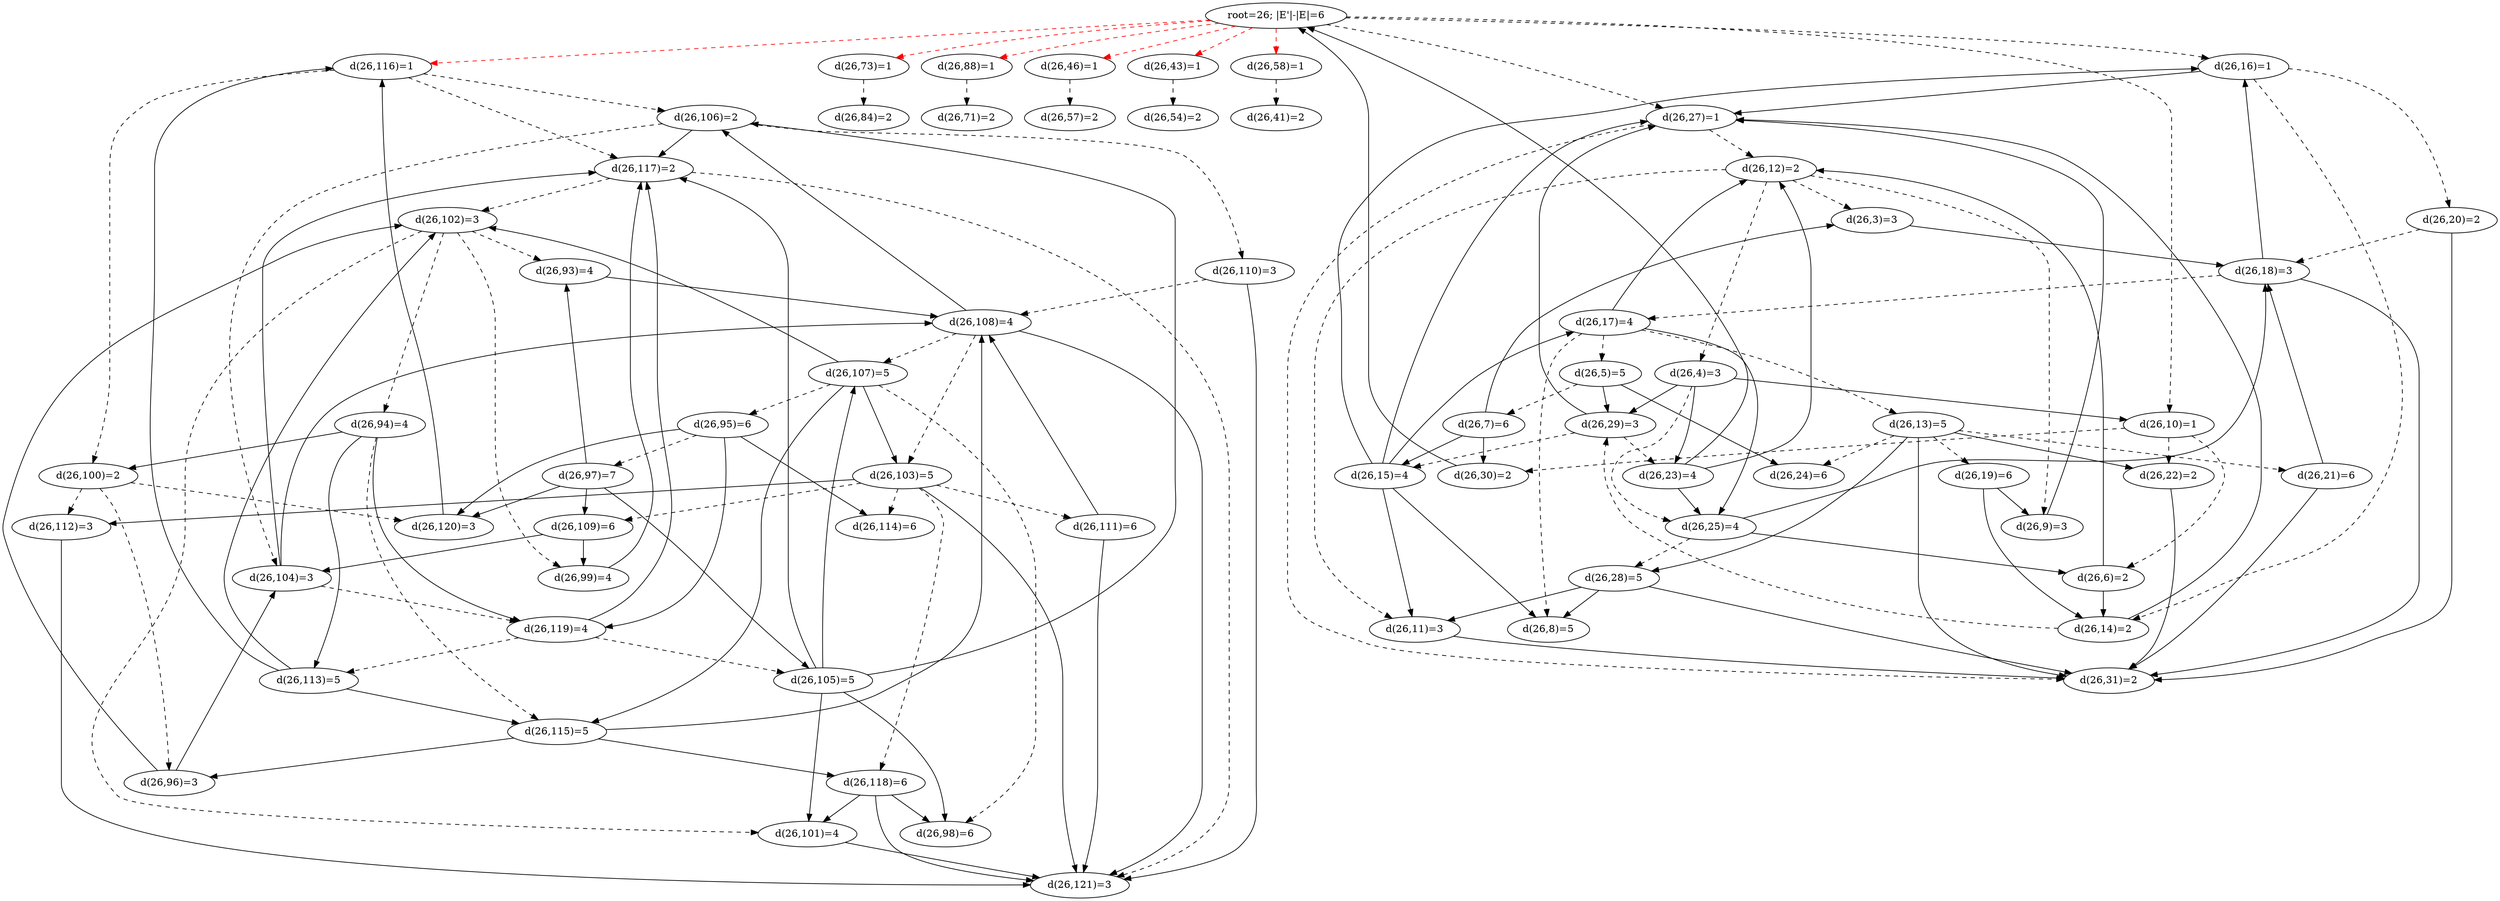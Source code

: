 digraph out {
116 [label="d(26,116)=1"];
116 -> 106 [style=dashed];
116 -> 100 [style=dashed];
116 -> 117 [style=dashed];
105 [label="d(26,105)=5"];
105 -> 106;
105 -> 98;
105 -> 117;
105 -> 107;
105 -> 101;
97 [label="d(26,97)=7"];
97 -> 109;
97 -> 120;
97 -> 93;
97 -> 105;
93 [label="d(26,93)=4"];
93 -> 108;
95 [label="d(26,95)=6"];
95 -> 120;
95 -> 119;
95 -> 97 [style=dashed];
95 -> 114;
107 [label="d(26,107)=5"];
107 -> 115;
107 -> 103;
107 -> 102;
107 -> 95 [style=dashed];
107 -> 98 [style=dashed];
99 [label="d(26,99)=4"];
99 -> 117;
108 [label="d(26,108)=4"];
108 -> 103 [style=dashed];
108 -> 106;
108 -> 107 [style=dashed];
108 -> 121;
96 [label="d(26,96)=3"];
96 -> 104;
96 -> 102;
120 [label="d(26,120)=3"];
120 -> 116;
115 [label="d(26,115)=5"];
115 -> 96;
115 -> 118;
115 -> 108;
119 [label="d(26,119)=4"];
119 -> 113 [style=dashed];
119 -> 117;
119 -> 105 [style=dashed];
113 [label="d(26,113)=5"];
113 -> 102;
113 -> 116;
113 -> 115;
100 [label="d(26,100)=2"];
100 -> 112 [style=dashed];
100 -> 96 [style=dashed];
100 -> 120 [style=dashed];
94 [label="d(26,94)=4"];
94 -> 115 [style=dashed];
94 -> 119;
94 -> 113;
94 -> 100;
102 [label="d(26,102)=3"];
102 -> 101 [style=dashed];
102 -> 94 [style=dashed];
102 -> 99 [style=dashed];
102 -> 93 [style=dashed];
110 [label="d(26,110)=3"];
110 -> 108 [style=dashed];
110 -> 121;
104 [label="d(26,104)=3"];
104 -> 108;
104 -> 119 [style=dashed];
104 -> 117;
117 [label="d(26,117)=2"];
117 -> 121 [style=dashed];
117 -> 102 [style=dashed];
106 [label="d(26,106)=2"];
106 -> 110 [style=dashed];
106 -> 104 [style=dashed];
106 -> 117;
109 [label="d(26,109)=6"];
109 -> 99;
109 -> 104;
112 [label="d(26,112)=3"];
112 -> 121;
111 [label="d(26,111)=6"];
111 -> 121;
111 -> 108;
114 [label="d(26,114)=6"];
103 [label="d(26,103)=5"];
103 -> 109 [style=dashed];
103 -> 112;
103 -> 111 [style=dashed];
103 -> 121;
103 -> 118 [style=dashed];
103 -> 114 [style=dashed];
121 [label="d(26,121)=3"];
98 [label="d(26,98)=6"];
101 [label="d(26,101)=4"];
101 -> 121;
118 [label="d(26,118)=6"];
118 -> 121;
118 -> 98;
118 -> 101;
84 [label="d(26,84)=2"];
73 [label="d(26,73)=1"];
73 -> 84 [style=dashed];
71 [label="d(26,71)=2"];
88 [label="d(26,88)=1"];
88 -> 71 [style=dashed];
57 [label="d(26,57)=2"];
46 [label="d(26,46)=1"];
46 -> 57 [style=dashed];
54 [label="d(26,54)=2"];
43 [label="d(26,43)=1"];
43 -> 54 [style=dashed];
41 [label="d(26,41)=2"];
58 [label="d(26,58)=1"];
58 -> 41 [style=dashed];
26 [label="root=26; |E'|-|E|=6"];
26 -> 116 [style=dashed, color=red];
26 -> 73 [style=dashed, color=red];
26 -> 88 [style=dashed, color=red];
26 -> 46 [style=dashed, color=red];
26 -> 43 [style=dashed, color=red];
26 -> 58 [style=dashed, color=red];
26 -> 16 [style=dashed];
26 -> 10 [style=dashed];
26 -> 27 [style=dashed];
15 [label="d(26,15)=4"];
15 -> 16;
15 -> 8;
15 -> 27;
15 -> 17;
15 -> 11;
7 [label="d(26,7)=6"];
7 -> 30;
7 -> 3;
7 -> 15;
3 [label="d(26,3)=3"];
3 -> 18;
5 [label="d(26,5)=5"];
5 -> 29;
5 -> 7 [style=dashed];
5 -> 24;
17 [label="d(26,17)=4"];
17 -> 25;
17 -> 13 [style=dashed];
17 -> 12;
17 -> 5 [style=dashed];
17 -> 8 [style=dashed];
9 [label="d(26,9)=3"];
9 -> 27;
18 [label="d(26,18)=3"];
18 -> 16;
18 -> 17 [style=dashed];
18 -> 31;
6 [label="d(26,6)=2"];
6 -> 14;
6 -> 12;
30 [label="d(26,30)=2"];
30 -> 26;
25 [label="d(26,25)=4"];
25 -> 6;
25 -> 28 [style=dashed];
25 -> 18;
29 [label="d(26,29)=3"];
29 -> 23 [style=dashed];
29 -> 27;
29 -> 15 [style=dashed];
23 [label="d(26,23)=4"];
23 -> 12;
23 -> 26;
23 -> 25;
10 [label="d(26,10)=1"];
10 -> 22 [style=dashed];
10 -> 6 [style=dashed];
10 -> 30 [style=dashed];
4 [label="d(26,4)=3"];
4 -> 25 [style=dashed];
4 -> 29;
4 -> 23;
4 -> 10;
12 [label="d(26,12)=2"];
12 -> 11 [style=dashed];
12 -> 4 [style=dashed];
12 -> 9 [style=dashed];
12 -> 3 [style=dashed];
20 [label="d(26,20)=2"];
20 -> 18 [style=dashed];
20 -> 31;
14 [label="d(26,14)=2"];
14 -> 29 [style=dashed];
14 -> 27;
27 [label="d(26,27)=1"];
27 -> 31 [style=dashed];
27 -> 12 [style=dashed];
16 [label="d(26,16)=1"];
16 -> 20 [style=dashed];
16 -> 14 [style=dashed];
16 -> 27;
19 [label="d(26,19)=6"];
19 -> 9;
19 -> 14;
22 [label="d(26,22)=2"];
22 -> 31;
21 [label="d(26,21)=6"];
21 -> 31;
21 -> 18;
24 [label="d(26,24)=6"];
13 [label="d(26,13)=5"];
13 -> 19 [style=dashed];
13 -> 22;
13 -> 21 [style=dashed];
13 -> 31;
13 -> 28;
13 -> 24 [style=dashed];
31 [label="d(26,31)=2"];
8 [label="d(26,8)=5"];
11 [label="d(26,11)=3"];
11 -> 31;
28 [label="d(26,28)=5"];
28 -> 31;
28 -> 8;
28 -> 11;
}
